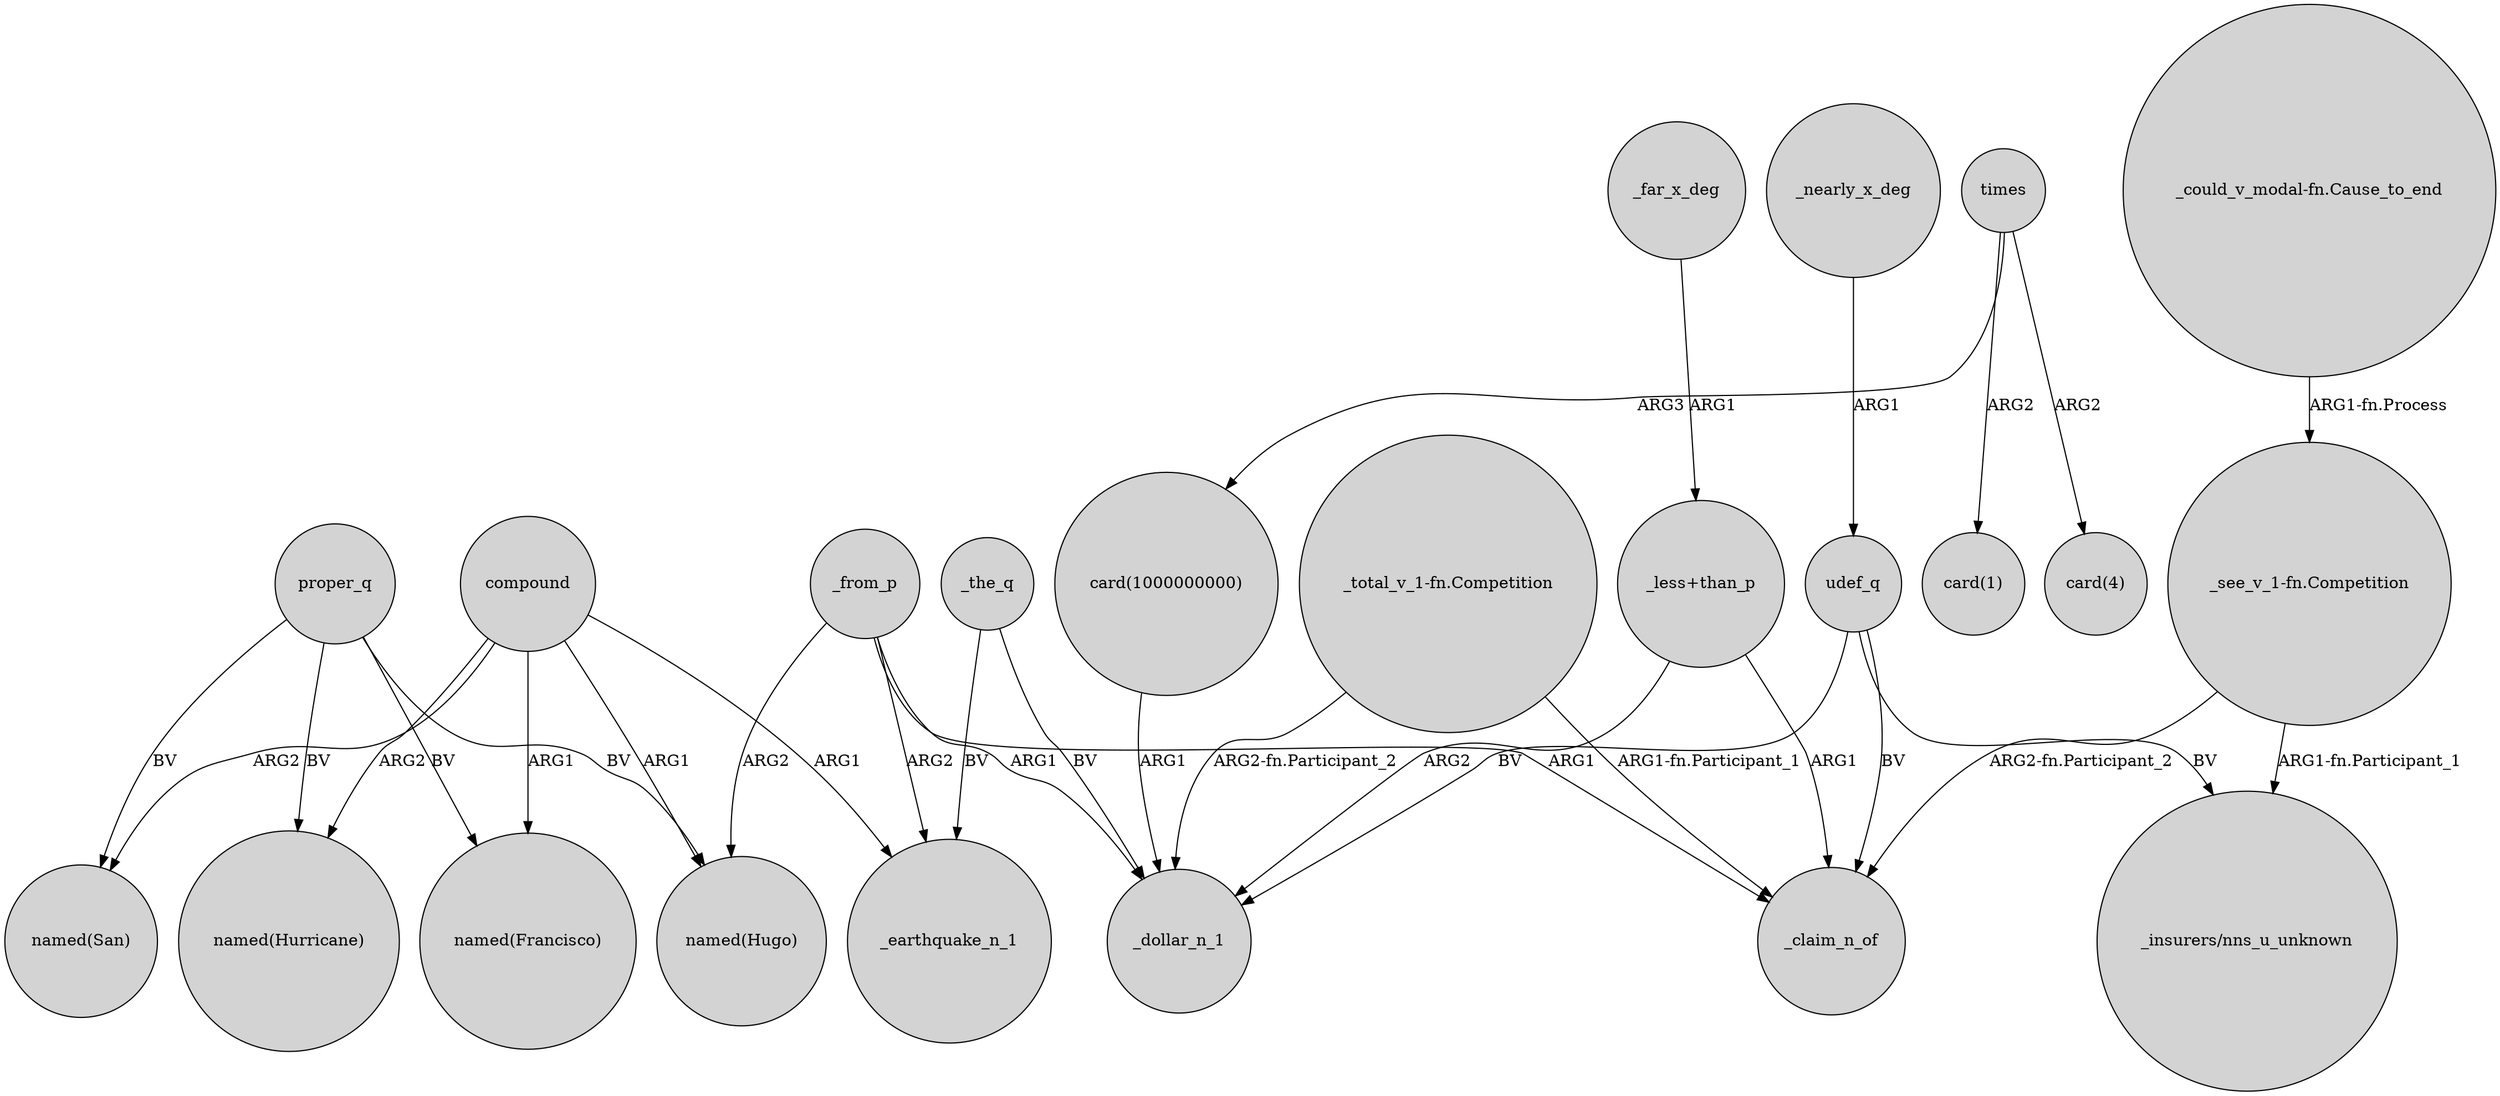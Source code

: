digraph {
	node [shape=circle style=filled]
	compound -> "named(Hurricane)" [label=ARG2]
	"card(1000000000)" -> _dollar_n_1 [label=ARG1]
	"_could_v_modal-fn.Cause_to_end" -> "_see_v_1-fn.Competition" [label="ARG1-fn.Process"]
	udef_q -> _claim_n_of [label=BV]
	_from_p -> _claim_n_of [label=ARG1]
	compound -> "named(Hugo)" [label=ARG1]
	_from_p -> _dollar_n_1 [label=ARG1]
	"_less+than_p" -> _dollar_n_1 [label=ARG2]
	_far_x_deg -> "_less+than_p" [label=ARG1]
	proper_q -> "named(Hugo)" [label=BV]
	times -> "card(1)" [label=ARG2]
	_the_q -> _dollar_n_1 [label=BV]
	times -> "card(1000000000)" [label=ARG3]
	_from_p -> "named(Hugo)" [label=ARG2]
	"_see_v_1-fn.Competition" -> "_insurers/nns_u_unknown" [label="ARG1-fn.Participant_1"]
	proper_q -> "named(Hurricane)" [label=BV]
	times -> "card(4)" [label=ARG2]
	"_total_v_1-fn.Competition" -> _dollar_n_1 [label="ARG2-fn.Participant_2"]
	"_total_v_1-fn.Competition" -> _claim_n_of [label="ARG1-fn.Participant_1"]
	_from_p -> _earthquake_n_1 [label=ARG2]
	"_less+than_p" -> _claim_n_of [label=ARG1]
	udef_q -> _dollar_n_1 [label=BV]
	udef_q -> "_insurers/nns_u_unknown" [label=BV]
	"_see_v_1-fn.Competition" -> _claim_n_of [label="ARG2-fn.Participant_2"]
	compound -> "named(Francisco)" [label=ARG1]
	compound -> _earthquake_n_1 [label=ARG1]
	compound -> "named(San)" [label=ARG2]
	proper_q -> "named(San)" [label=BV]
	_nearly_x_deg -> udef_q [label=ARG1]
	proper_q -> "named(Francisco)" [label=BV]
	_the_q -> _earthquake_n_1 [label=BV]
}
